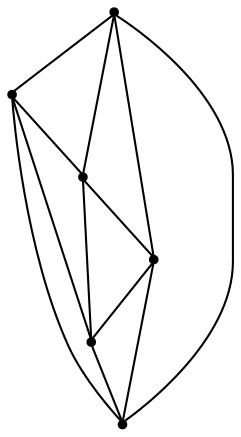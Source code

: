 graph {
  node [shape=point,comment="{\"directed\":false,\"doi\":\"10.1007/978-3-642-36763-2_13\",\"figure\":\"1 (2)\"}"]

  v0 [pos="1182.8611414746867,678.0436044954338"]
  v1 [pos="1086.9211293308772,775.3554161409606"]
  v2 [pos="1050.6741923764957,714.2703372185966"]
  v3 [pos="1015.8532000372506,775.3554161409606"]
  v4 [pos="1052.0960014214024,907.4644866923406"]
  v5 [pos="918.4913788485343,679.4646846052754"]

  v0 -- v5 [id="-1",pos="1182.8611414746867,678.0436044954338 1156.493577760331,632.780617947923 1107.402779264918,602.4437705223957 1051.2162065731916,602.4437705223957 994.3982511459324,602.4437705223957 944.8340592795571,633.4723895566424 918.4913788485343,679.4646846052754"]
  v4 -- v5 [id="-2",pos="1052.0960014214024,907.4644866923406 966.9220874440069,907.5311912312355 898.5936234945675,839.2366806580119 898.5936234945675,754.985414244295 898.5936234945675,727.5245658989509 905.8533338682372,701.7586395949384 918.4913788485343,679.4646846052754"]
  v3 -- v5 [id="-3",pos="1015.8532000372506,775.3554161409606 1005.4902460023753,781.8338323376765 993.2117756295731,785.3944810389943 980.1024678862535,785.3944810389943 940.9826457296651,785.3944810389943 909.2639036799716,753.6934827698162 909.2639036799716,714.5954026169102 909.2639036799717,701.8285791848616 912.6466079742922,689.8501769580882 918.4913788485343,679.4646846052754"]
  v5 -- v2 [id="-4",pos="918.4913788485343,679.4646846052754 930.7698776704431,658.177213631415 953.7579399705645,643.8004574598672 980.1024678862535,643.8004574598672 1019.2182180967698,643.8004574598672 1050.936896522306,675.5015193177381 1050.6741923764957,714.2703372185966"]
  v2 -- v1 [id="-9",pos="1050.6741923764957,714.2703372185966 1050.936896522306,740.0738684052037 1065.4521720587638,763.14006958353 1086.9211293308772,775.3554161409606"]
  v1 -- v0 [id="-10",pos="1086.9211293308772,775.3554161409606 1097.237502106489,781.1064566613875 1109.1169505121122,784.4235452864807 1121.771261534201,784.4235452864807 1160.8952828851764,784.4235452864807 1192.6056901702534,752.7224834286097 1192.6056901702534,713.6202700106625 1192.6056901702534,700.6198739536303 1189.0997530596217,688.4377642913632 1182.8611414746867,678.0436044954338"]
  v4 -- v0 [id="-11",pos="1052.0960014214024,907.4644866923406 1135.5186604669925,907.5311912312355 1203.8470607922745,839.2366806580119 1203.8470607922745,754.985414244295 1203.8470607922745,726.8879831753559 1196.2468748105973,700.5649665210927 1182.8611414746867,678.0436044954338"]
  v4 -- v1 [id="-12",pos="1052.0960014214024,907.4644866923406 1090.8990388984103,907.5269943775014 1122.6177173239464,875.8301293733646 1122.6177173239464,836.7279159554173 1122.6177173239464,810.4350339775294 1108.270296278011,787.4861728479493 1086.9211293308772,775.3554161409606"]
  v3 -- v4 [id="-13",pos="1015.8532000372506,775.3554161409606 995.0317281221937,787.9049445275575 980.944724481612,810.6747714645628 980.944724481612,836.7279159554173 980.944724481612,875.8301293733646 1012.6634665313055,907.5269943775014 1052.0960014214024,907.4644866923406"]
  v2 -- v0 [id="-14",pos="1050.6741923764957,714.2703372185966 1050.936896522306,674.5221898577564 1082.6514393776126,642.8253248536195 1121.771261534201,642.8253248536195 1147.8862611910854,642.8253248536196 1170.698150759188,656.9477533543845 1182.8611414746867,678.0436044954338"]
  v1 -- v3 [id="-15",pos="1086.9211293308772,775.3554161409606 1076.6027376370052,769.3319152731025 1064.5858445587266,765.9329707983743 1051.7749539232775,765.9329707983743 1038.7283428311962,765.9329707983743 1026.5043389554376,769.4604184571269 1015.8532000372506,775.3554161409606"]
  v3 -- v2 [id="-16",pos="1015.8532000372506,775.3554161409606 1036.9160688908737,763.3150079128648 1050.936896522306,740.5900969945479 1050.6741923764957,714.2703372185966"]
}
